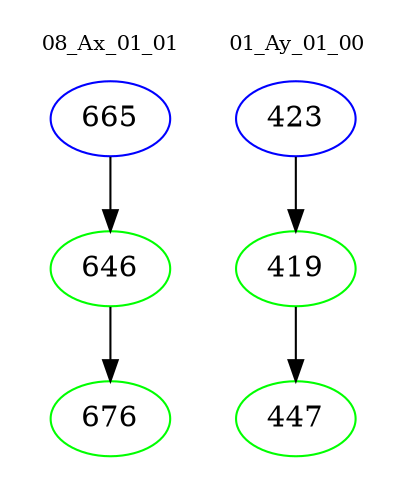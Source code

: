digraph{
subgraph cluster_0 {
color = white
label = "08_Ax_01_01";
fontsize=10;
T0_665 [label="665", color="blue"]
T0_665 -> T0_646 [color="black"]
T0_646 [label="646", color="green"]
T0_646 -> T0_676 [color="black"]
T0_676 [label="676", color="green"]
}
subgraph cluster_1 {
color = white
label = "01_Ay_01_00";
fontsize=10;
T1_423 [label="423", color="blue"]
T1_423 -> T1_419 [color="black"]
T1_419 [label="419", color="green"]
T1_419 -> T1_447 [color="black"]
T1_447 [label="447", color="green"]
}
}
